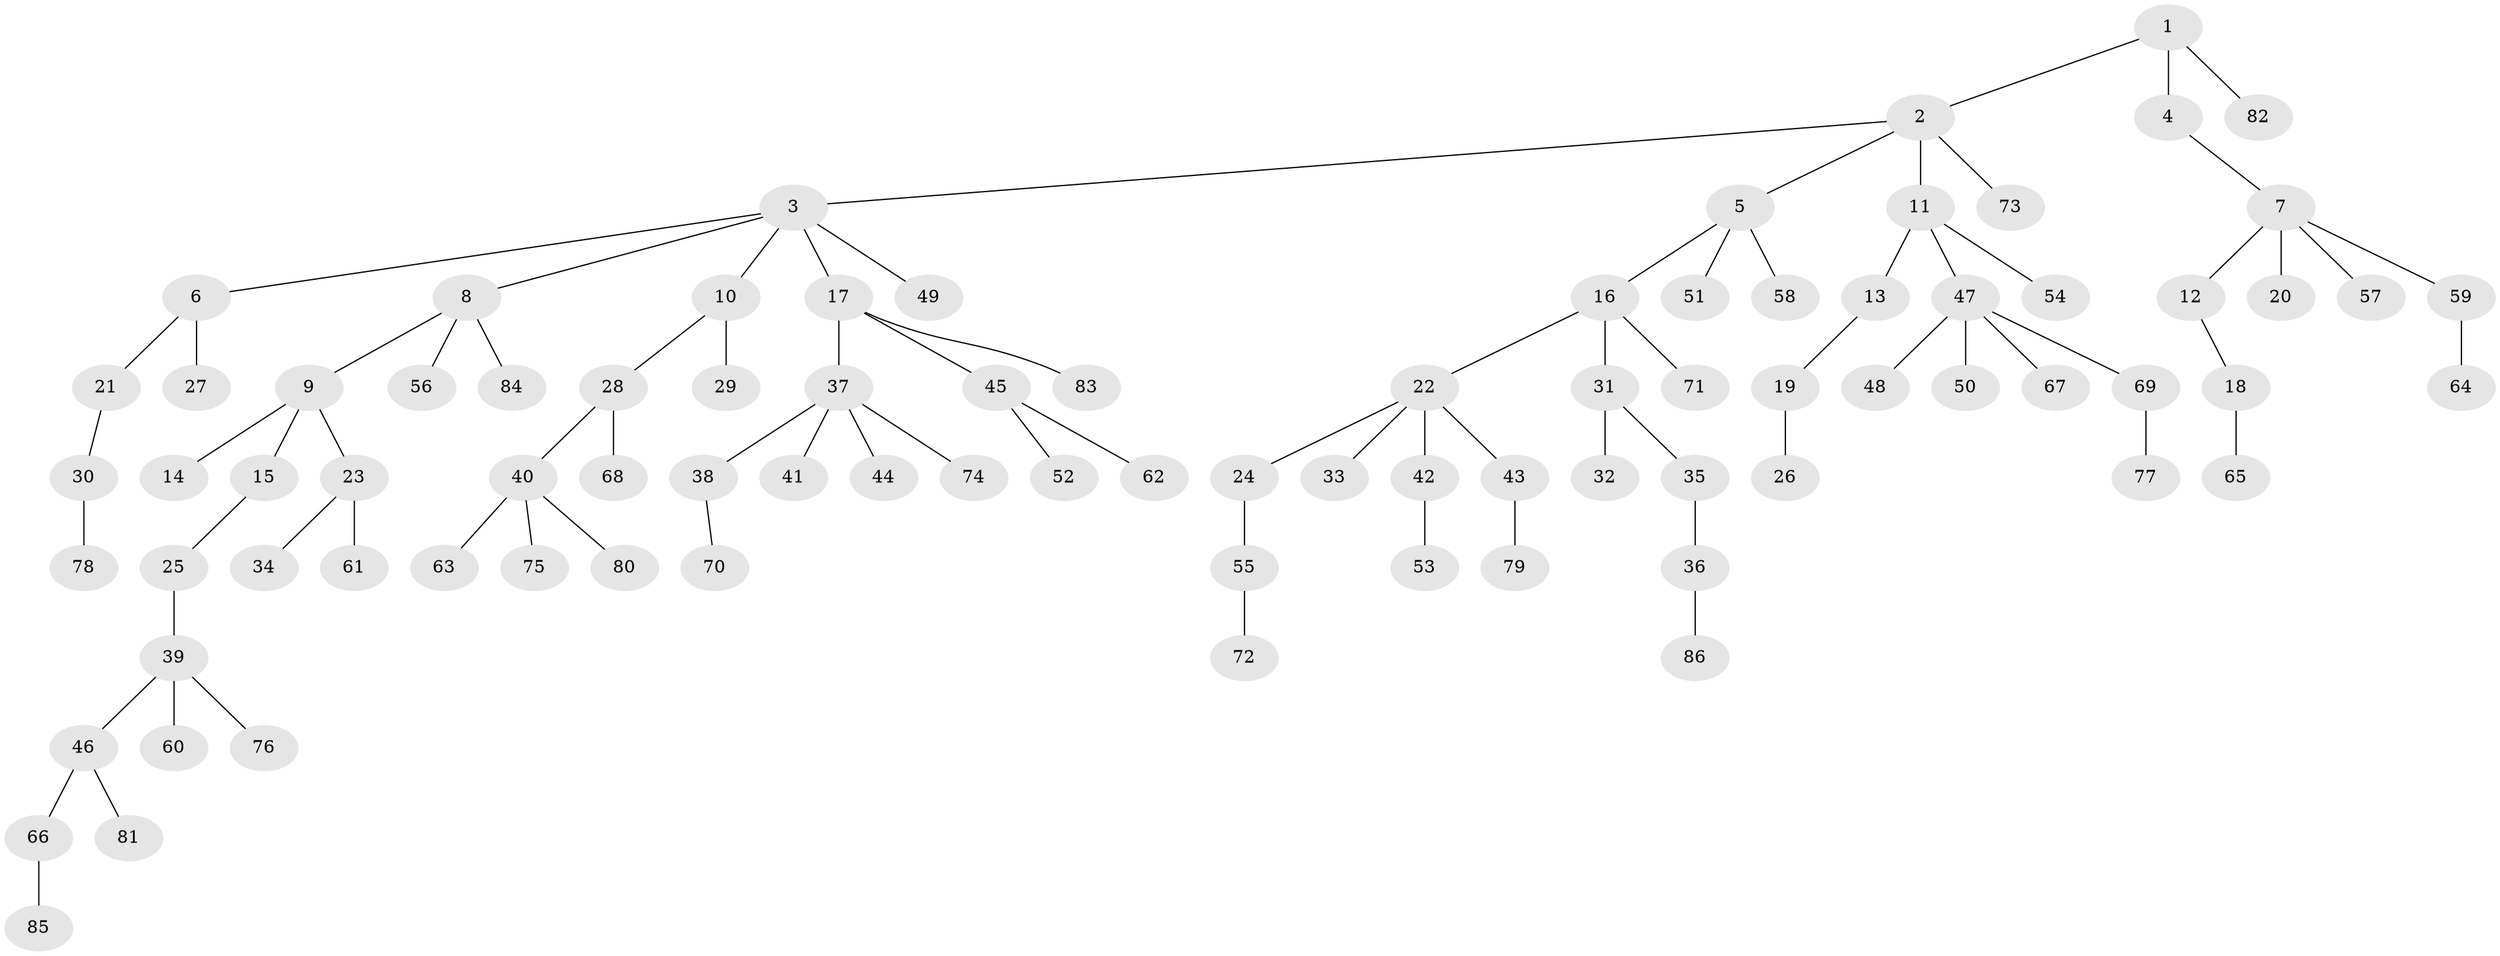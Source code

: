// Generated by graph-tools (version 1.1) at 2025/36/03/09/25 02:36:37]
// undirected, 86 vertices, 85 edges
graph export_dot {
graph [start="1"]
  node [color=gray90,style=filled];
  1;
  2;
  3;
  4;
  5;
  6;
  7;
  8;
  9;
  10;
  11;
  12;
  13;
  14;
  15;
  16;
  17;
  18;
  19;
  20;
  21;
  22;
  23;
  24;
  25;
  26;
  27;
  28;
  29;
  30;
  31;
  32;
  33;
  34;
  35;
  36;
  37;
  38;
  39;
  40;
  41;
  42;
  43;
  44;
  45;
  46;
  47;
  48;
  49;
  50;
  51;
  52;
  53;
  54;
  55;
  56;
  57;
  58;
  59;
  60;
  61;
  62;
  63;
  64;
  65;
  66;
  67;
  68;
  69;
  70;
  71;
  72;
  73;
  74;
  75;
  76;
  77;
  78;
  79;
  80;
  81;
  82;
  83;
  84;
  85;
  86;
  1 -- 2;
  1 -- 4;
  1 -- 82;
  2 -- 3;
  2 -- 5;
  2 -- 11;
  2 -- 73;
  3 -- 6;
  3 -- 8;
  3 -- 10;
  3 -- 17;
  3 -- 49;
  4 -- 7;
  5 -- 16;
  5 -- 51;
  5 -- 58;
  6 -- 21;
  6 -- 27;
  7 -- 12;
  7 -- 20;
  7 -- 57;
  7 -- 59;
  8 -- 9;
  8 -- 56;
  8 -- 84;
  9 -- 14;
  9 -- 15;
  9 -- 23;
  10 -- 28;
  10 -- 29;
  11 -- 13;
  11 -- 47;
  11 -- 54;
  12 -- 18;
  13 -- 19;
  15 -- 25;
  16 -- 22;
  16 -- 31;
  16 -- 71;
  17 -- 37;
  17 -- 45;
  17 -- 83;
  18 -- 65;
  19 -- 26;
  21 -- 30;
  22 -- 24;
  22 -- 33;
  22 -- 42;
  22 -- 43;
  23 -- 34;
  23 -- 61;
  24 -- 55;
  25 -- 39;
  28 -- 40;
  28 -- 68;
  30 -- 78;
  31 -- 32;
  31 -- 35;
  35 -- 36;
  36 -- 86;
  37 -- 38;
  37 -- 41;
  37 -- 44;
  37 -- 74;
  38 -- 70;
  39 -- 46;
  39 -- 60;
  39 -- 76;
  40 -- 63;
  40 -- 75;
  40 -- 80;
  42 -- 53;
  43 -- 79;
  45 -- 52;
  45 -- 62;
  46 -- 66;
  46 -- 81;
  47 -- 48;
  47 -- 50;
  47 -- 67;
  47 -- 69;
  55 -- 72;
  59 -- 64;
  66 -- 85;
  69 -- 77;
}
